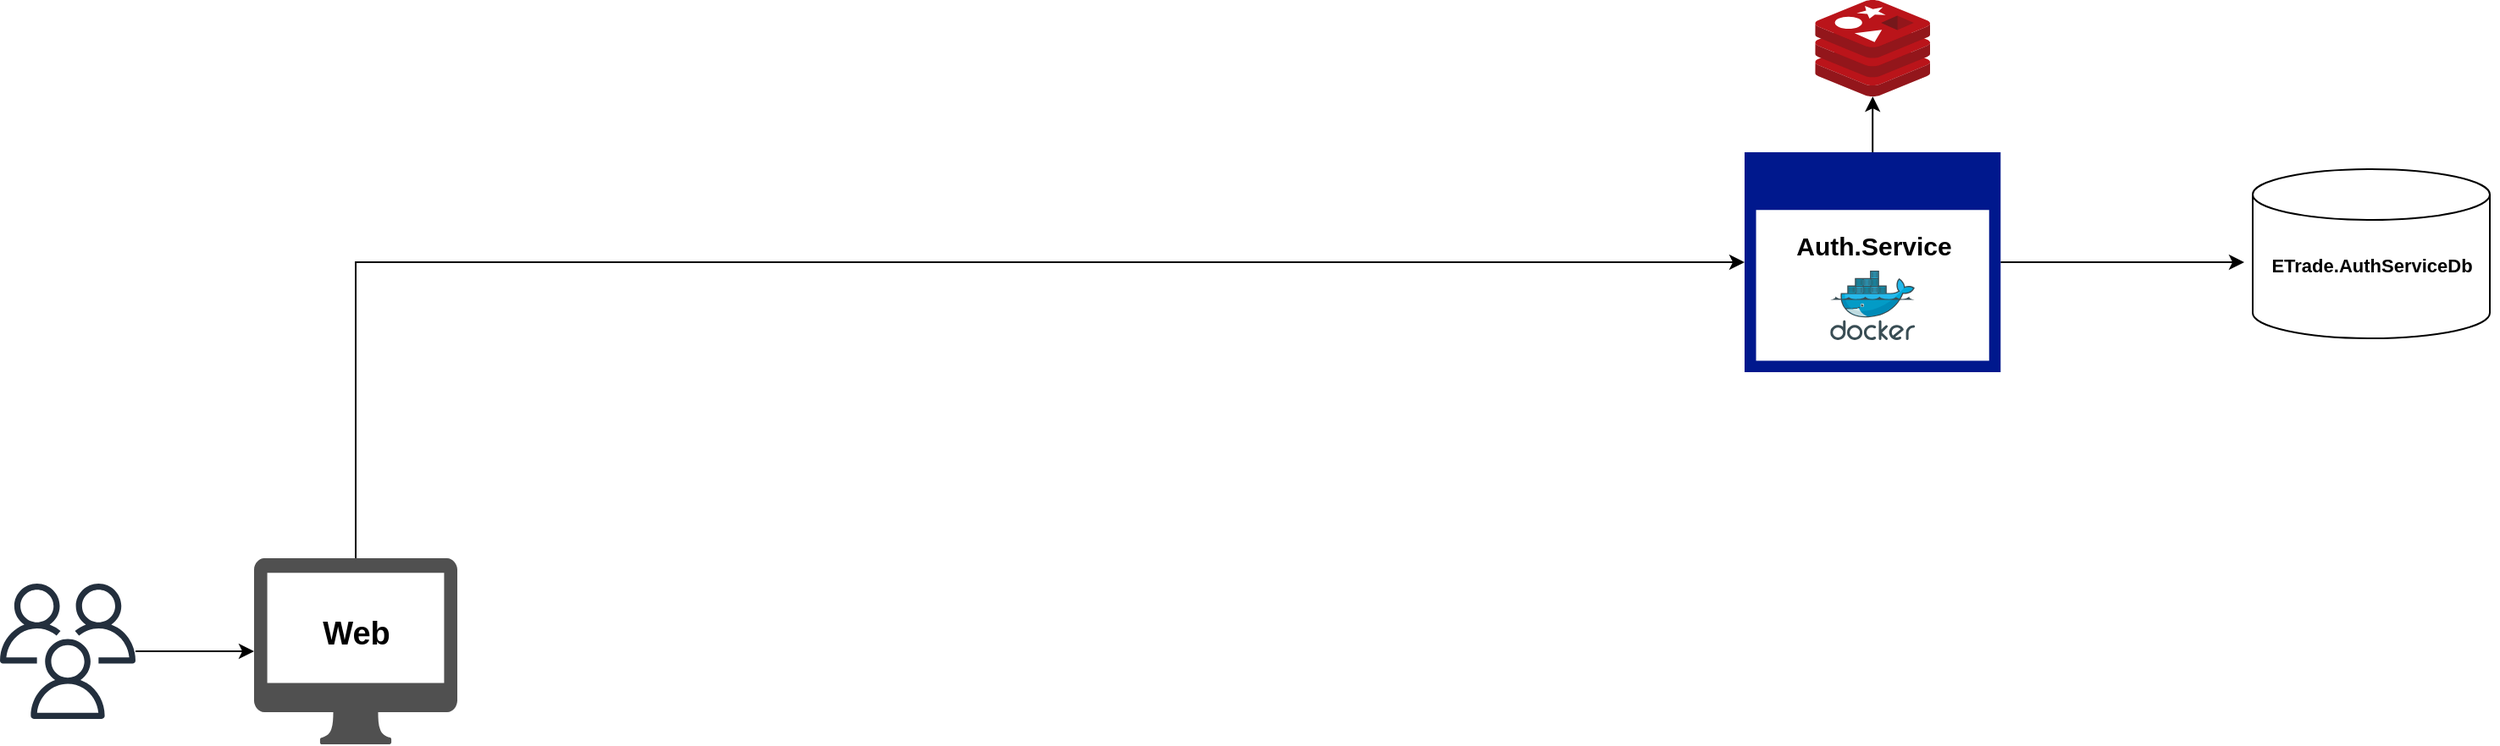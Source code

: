 <mxfile version="28.1.1">
  <diagram name="Sayfa -1" id="q-JTq_MwkXCS8eybBKDj">
    <mxGraphModel dx="2066" dy="1137" grid="1" gridSize="10" guides="1" tooltips="1" connect="1" arrows="1" fold="1" page="1" pageScale="1" pageWidth="827" pageHeight="1169" math="0" shadow="0">
      <root>
        <mxCell id="0" />
        <mxCell id="1" parent="0" />
        <mxCell id="O1bK9W54CTZ-ofnbBub_-4" value="" style="edgeStyle=orthogonalEdgeStyle;rounded=0;orthogonalLoop=1;jettySize=auto;html=1;" parent="1" source="O1bK9W54CTZ-ofnbBub_-2" target="O1bK9W54CTZ-ofnbBub_-3" edge="1">
          <mxGeometry relative="1" as="geometry" />
        </mxCell>
        <mxCell id="O1bK9W54CTZ-ofnbBub_-2" value="" style="sketch=0;outlineConnect=0;fontColor=#232F3E;gradientColor=none;fillColor=#232F3D;strokeColor=none;dashed=0;verticalLabelPosition=bottom;verticalAlign=top;align=center;html=1;fontSize=12;fontStyle=0;aspect=fixed;pointerEvents=1;shape=mxgraph.aws4.users;" parent="1" vertex="1">
          <mxGeometry x="30" y="355" width="80" height="80" as="geometry" />
        </mxCell>
        <mxCell id="nUg39VG_-XXE1DFYru35-10" style="edgeStyle=orthogonalEdgeStyle;rounded=0;orthogonalLoop=1;jettySize=auto;html=1;entryX=0;entryY=0.5;entryDx=0;entryDy=0;entryPerimeter=0;" parent="1" source="O1bK9W54CTZ-ofnbBub_-3" target="nUg39VG_-XXE1DFYru35-5" edge="1">
          <mxGeometry relative="1" as="geometry">
            <mxPoint x="240" y="305" as="targetPoint" />
            <mxPoint x="240" y="330" as="sourcePoint" />
            <Array as="points">
              <mxPoint x="240" y="165" />
            </Array>
          </mxGeometry>
        </mxCell>
        <mxCell id="O1bK9W54CTZ-ofnbBub_-3" value="" style="sketch=0;pointerEvents=1;shadow=0;dashed=0;html=1;strokeColor=none;fillColor=#505050;labelPosition=center;verticalLabelPosition=bottom;verticalAlign=top;outlineConnect=0;align=center;shape=mxgraph.office.devices.mac_client;" parent="1" vertex="1">
          <mxGeometry x="180" y="340" width="120" height="110" as="geometry" />
        </mxCell>
        <mxCell id="O1bK9W54CTZ-ofnbBub_-6" value="Web" style="text;strokeColor=none;fillColor=none;html=1;fontSize=19;fontStyle=1;verticalAlign=middle;align=center;strokeWidth=1;" parent="1" vertex="1">
          <mxGeometry x="190" y="365" width="100" height="40" as="geometry" />
        </mxCell>
        <mxCell id="nUg39VG_-XXE1DFYru35-1" value="" style="image;sketch=0;aspect=fixed;html=1;points=[];align=center;fontSize=12;image=img/lib/mscae/Docker.svg;" parent="1" vertex="1">
          <mxGeometry x="1110.58" y="170" width="50" height="41" as="geometry" />
        </mxCell>
        <mxCell id="nUg39VG_-XXE1DFYru35-11" value="" style="edgeStyle=orthogonalEdgeStyle;rounded=0;orthogonalLoop=1;jettySize=auto;html=1;" parent="1" source="nUg39VG_-XXE1DFYru35-5" target="nUg39VG_-XXE1DFYru35-9" edge="1">
          <mxGeometry relative="1" as="geometry">
            <mxPoint x="1340" y="165" as="targetPoint" />
          </mxGeometry>
        </mxCell>
        <mxCell id="nUg39VG_-XXE1DFYru35-14" value="" style="edgeStyle=orthogonalEdgeStyle;rounded=0;orthogonalLoop=1;jettySize=auto;html=1;" parent="1" source="nUg39VG_-XXE1DFYru35-5" target="nUg39VG_-XXE1DFYru35-13" edge="1">
          <mxGeometry relative="1" as="geometry" />
        </mxCell>
        <mxCell id="nUg39VG_-XXE1DFYru35-5" value="" style="sketch=0;aspect=fixed;pointerEvents=1;shadow=0;dashed=0;html=1;strokeColor=none;labelPosition=center;verticalLabelPosition=bottom;verticalAlign=top;align=center;fillColor=#00188D;shape=mxgraph.mscae.enterprise.application_blank" parent="1" vertex="1">
          <mxGeometry x="1060" y="100" width="151.16" height="130" as="geometry" />
        </mxCell>
        <mxCell id="nUg39VG_-XXE1DFYru35-6" value="&lt;font style=&quot;font-size: 15px;&quot;&gt;Auth.Service&lt;/font&gt;" style="text;strokeColor=none;fillColor=none;html=1;fontSize=19;fontStyle=1;verticalAlign=middle;align=center;strokeWidth=1;" parent="1" vertex="1">
          <mxGeometry x="1085.58" y="135" width="100" height="40" as="geometry" />
        </mxCell>
        <mxCell id="nUg39VG_-XXE1DFYru35-8" value="" style="shape=cylinder3;whiteSpace=wrap;html=1;boundedLbl=1;backgroundOutline=1;size=15;" parent="1" vertex="1">
          <mxGeometry x="1360" y="110" width="140" height="100" as="geometry" />
        </mxCell>
        <mxCell id="nUg39VG_-XXE1DFYru35-9" value="&lt;font style=&quot;font-size: 11px;&quot;&gt;ETrade.AuthServiceDb&lt;/font&gt;" style="text;strokeColor=none;fillColor=none;html=1;fontSize=19;fontStyle=1;verticalAlign=middle;align=center;strokeWidth=1;" parent="1" vertex="1">
          <mxGeometry x="1355" y="145" width="150" height="40" as="geometry" />
        </mxCell>
        <mxCell id="nUg39VG_-XXE1DFYru35-13" value="" style="image;sketch=0;aspect=fixed;html=1;points=[];align=center;fontSize=12;image=img/lib/mscae/Cache_Redis_Product.svg;" parent="1" vertex="1">
          <mxGeometry x="1101.65" y="10" width="67.86" height="57" as="geometry" />
        </mxCell>
      </root>
    </mxGraphModel>
  </diagram>
</mxfile>
